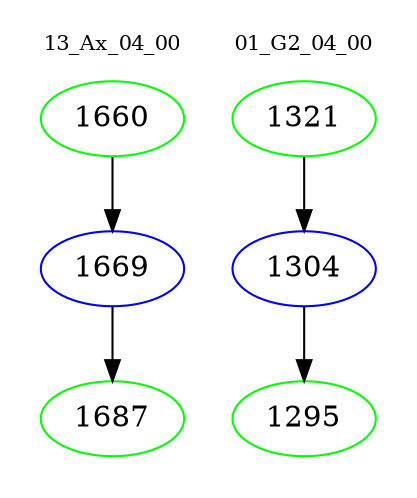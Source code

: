 digraph{
subgraph cluster_0 {
color = white
label = "13_Ax_04_00";
fontsize=10;
T0_1660 [label="1660", color="green"]
T0_1660 -> T0_1669 [color="black"]
T0_1669 [label="1669", color="blue"]
T0_1669 -> T0_1687 [color="black"]
T0_1687 [label="1687", color="green"]
}
subgraph cluster_1 {
color = white
label = "01_G2_04_00";
fontsize=10;
T1_1321 [label="1321", color="green"]
T1_1321 -> T1_1304 [color="black"]
T1_1304 [label="1304", color="blue"]
T1_1304 -> T1_1295 [color="black"]
T1_1295 [label="1295", color="green"]
}
}
